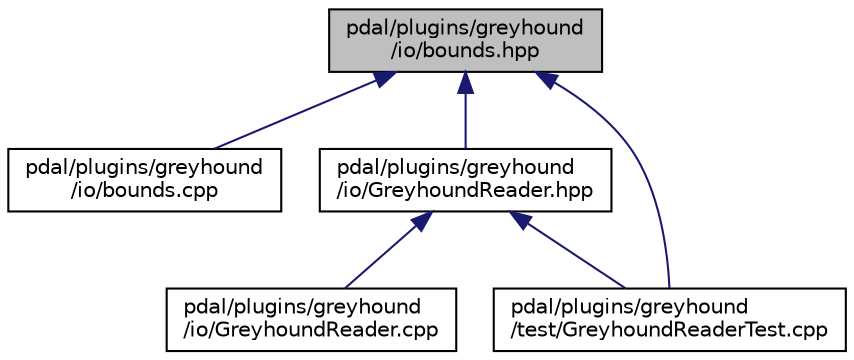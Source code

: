 digraph "pdal/plugins/greyhound/io/bounds.hpp"
{
  edge [fontname="Helvetica",fontsize="10",labelfontname="Helvetica",labelfontsize="10"];
  node [fontname="Helvetica",fontsize="10",shape=record];
  Node1 [label="pdal/plugins/greyhound\l/io/bounds.hpp",height=0.2,width=0.4,color="black", fillcolor="grey75", style="filled", fontcolor="black"];
  Node1 -> Node2 [dir="back",color="midnightblue",fontsize="10",style="solid",fontname="Helvetica"];
  Node2 [label="pdal/plugins/greyhound\l/io/bounds.cpp",height=0.2,width=0.4,color="black", fillcolor="white", style="filled",URL="$bounds_8cpp.html"];
  Node1 -> Node3 [dir="back",color="midnightblue",fontsize="10",style="solid",fontname="Helvetica"];
  Node3 [label="pdal/plugins/greyhound\l/io/GreyhoundReader.hpp",height=0.2,width=0.4,color="black", fillcolor="white", style="filled",URL="$GreyhoundReader_8hpp.html"];
  Node3 -> Node4 [dir="back",color="midnightblue",fontsize="10",style="solid",fontname="Helvetica"];
  Node4 [label="pdal/plugins/greyhound\l/io/GreyhoundReader.cpp",height=0.2,width=0.4,color="black", fillcolor="white", style="filled",URL="$GreyhoundReader_8cpp.html"];
  Node3 -> Node5 [dir="back",color="midnightblue",fontsize="10",style="solid",fontname="Helvetica"];
  Node5 [label="pdal/plugins/greyhound\l/test/GreyhoundReaderTest.cpp",height=0.2,width=0.4,color="black", fillcolor="white", style="filled",URL="$GreyhoundReaderTest_8cpp.html"];
  Node1 -> Node5 [dir="back",color="midnightblue",fontsize="10",style="solid",fontname="Helvetica"];
}
